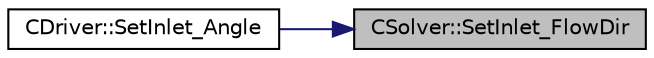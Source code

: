 digraph "CSolver::SetInlet_FlowDir"
{
 // LATEX_PDF_SIZE
  edge [fontname="Helvetica",fontsize="10",labelfontname="Helvetica",labelfontsize="10"];
  node [fontname="Helvetica",fontsize="10",shape=record];
  rankdir="RL";
  Node1 [label="CSolver::SetInlet_FlowDir",height=0.2,width=0.4,color="black", fillcolor="grey75", style="filled", fontcolor="black",tooltip="A virtual member."];
  Node1 -> Node2 [dir="back",color="midnightblue",fontsize="10",style="solid",fontname="Helvetica"];
  Node2 [label="CDriver::SetInlet_Angle",height=0.2,width=0.4,color="black", fillcolor="white", style="filled",URL="$classCDriver.html#a0854e62d6553b17c92f1450aed0e2c2e",tooltip="Set the direction of the inlet."];
}
